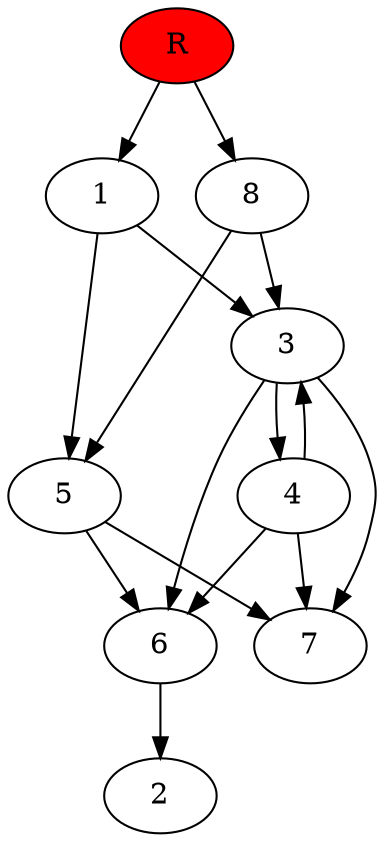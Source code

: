 digraph prb76858 {
	1
	2
	3
	4
	5
	6
	7
	8
	R [fillcolor="#ff0000" style=filled]
	1 -> 3
	1 -> 5
	3 -> 4
	3 -> 6
	3 -> 7
	4 -> 3
	4 -> 6
	4 -> 7
	5 -> 6
	5 -> 7
	6 -> 2
	8 -> 3
	8 -> 5
	R -> 1
	R -> 8
}
